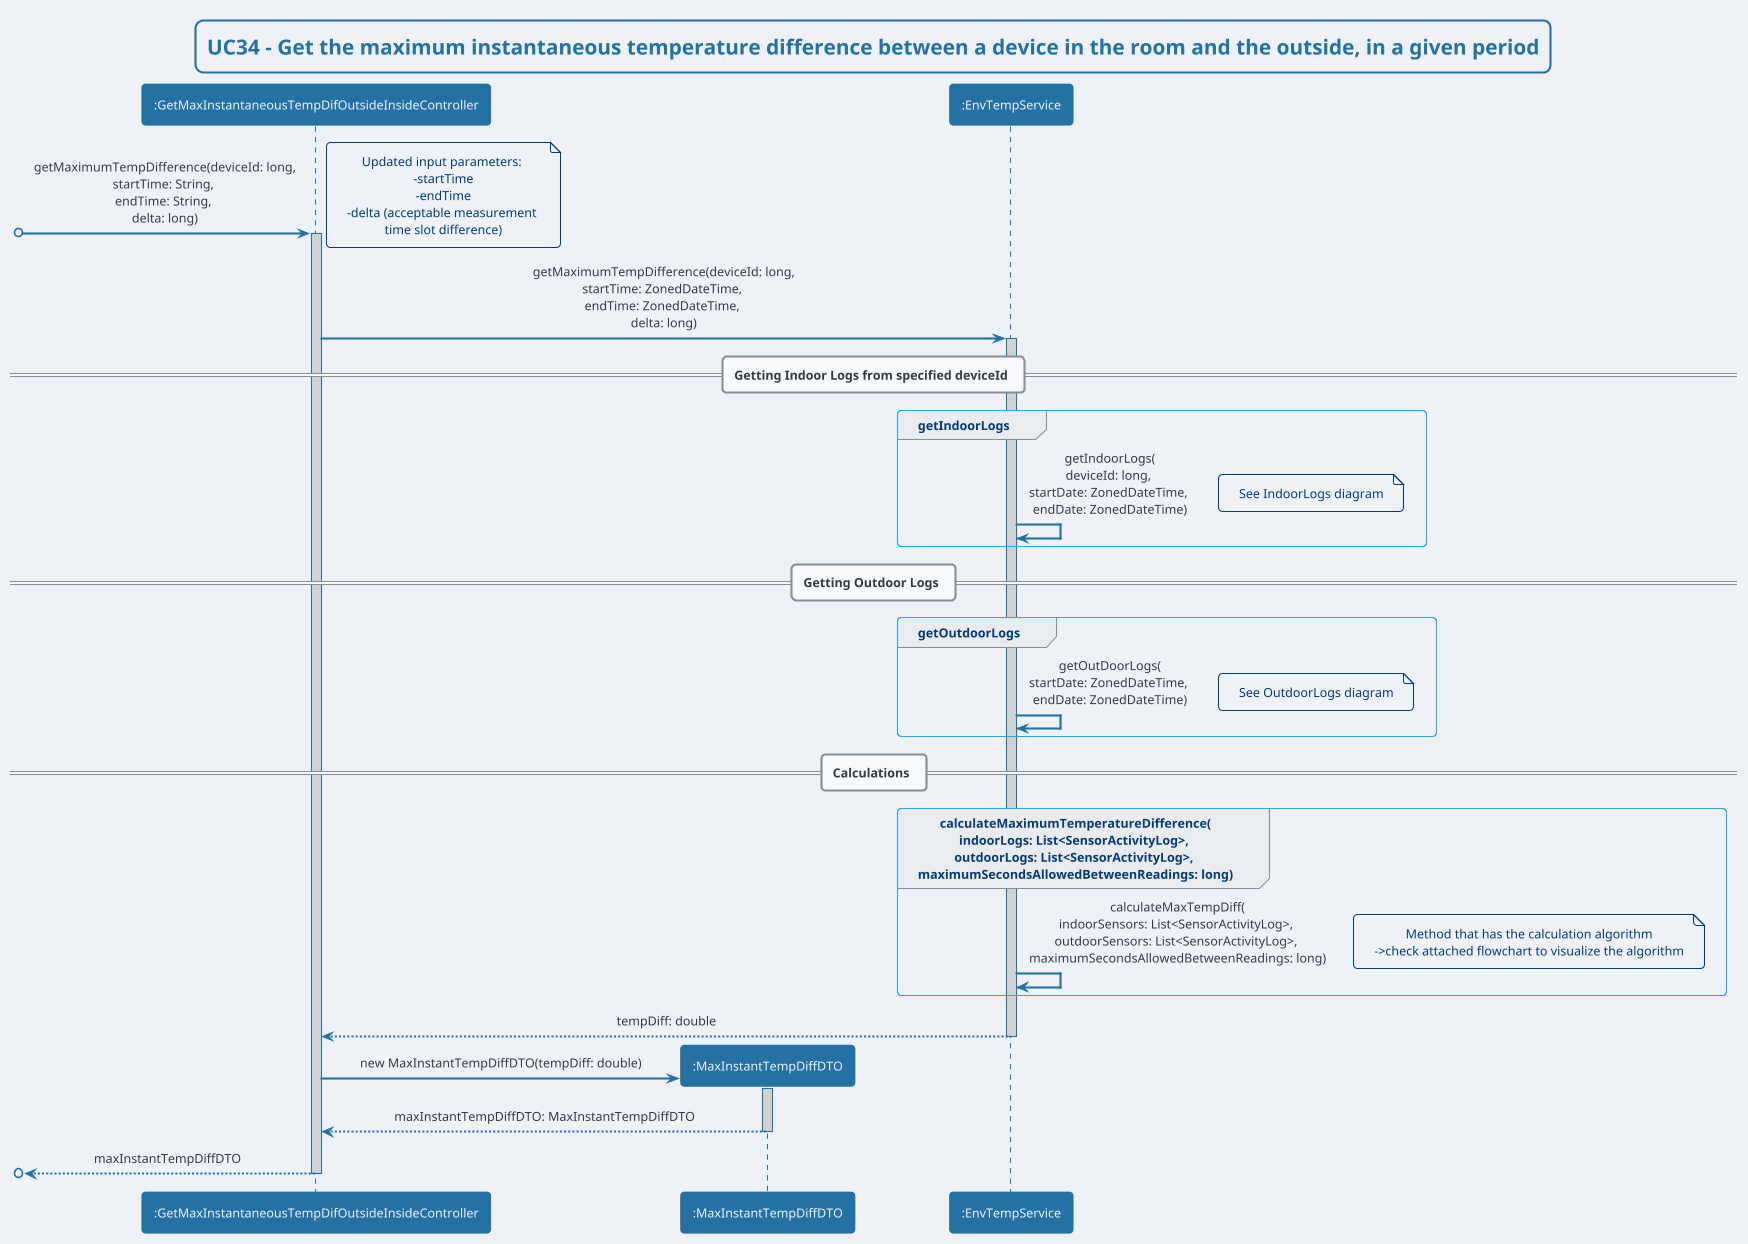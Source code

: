 @startuml
'https://plantuml.com/sequence-diagram
!theme cerulean-outline

skinparam backgroundColor #EEF2F7
skinparam titleBorderRoundCorner 15
skinparam titleBorderThickness 2
skinparam titleBorderColor #2471A3
skinparam titleFontColor #2471A3
skinparam sequenceArrowThickness 2
skinparam defaultTextAlignment center
skinparam sequenceParticipantBorderThickness 2
skinparam sequenceParticipantFontColor #EEF2F7
skinparam sequenceLifeLineBorderColor #2471A3
skinparam sequenceLifeLineBorderThickness 1.5
skinparam sequenceParticipantBackgroundColor #2471A3
skinparam sequenceParticipantBorderColor #2471A3
skinparam CollectionsBorderColor #000000
skinparam CollectionsBackgroundColor #2471A3
skinparam CollectionsFontColor #EEF2F7
skinparam ArrowColor #2471A3
skinparam ArrowThickness 2
skinparam sequenceLifeLineBackgroundColor #D0D3D4

title UC34 - Get the maximum instantaneous temperature difference between a device in the room and the outside, in a given period

participant ":GetMaxInstantaneousTempDifOutsideInsideController" as C
participant ":MaxInstantTempDiffDTO" as MaxInstantTempDiffDTO
participant ":EnvTempService" as EnvTempService

[o-> C : getMaximumTempDifference(deviceId: long,\nstartTime: String, \nendTime: String, \ndelta: long)
note right: Updated input parameters: \n-startTime\n-endTime\n-delta (acceptable measurement \ntime slot difference)
activate C
C -> EnvTempService: getMaximumTempDifference(deviceId: long,\nstartTime: ZonedDateTime, \nendTime: ZonedDateTime, \ndelta: long)
activate EnvTempService

'EnvTempService -> EnvTempService: isIndoorDevice(deviceId: DeviceId)
'EnvTempService -> EnvTempService: validateTimePeriod(timePeriodDTO: TimePeriodDTO)
== Getting Indoor Logs from specified deviceId ==
group getIndoorLogs
EnvTempService -> EnvTempService: getIndoorLogs(\ndeviceId: long, \nstartDate: ZonedDateTime, \nendDate: ZonedDateTime)
note right: See IndoorLogs diagram
end

== Getting Outdoor Logs ==
group getOutdoorLogs
EnvTempService -> EnvTempService: getOutDoorLogs(\nstartDate: ZonedDateTime, \nendDate: ZonedDateTime)
note right: See OutdoorLogs diagram
end
== Calculations ==

group calculateMaximumTemperatureDifference(\nindoorLogs: List<SensorActivityLog>, \noutdoorLogs: List<SensorActivityLog>, \nmaximumSecondsAllowedBetweenReadings: long)
EnvTempService -> EnvTempService: calculateMaxTempDiff(\nindoorSensors: List<SensorActivityLog>, \noutdoorSensors: List<SensorActivityLog>, \nmaximumSecondsAllowedBetweenReadings: long)
note right: Method that has the calculation algorithm\n->check attached flowchart to visualize the algorithm
end
EnvTempService --> C: tempDiff: double
deactivate EnvTempService

C -> MaxInstantTempDiffDTO**: new MaxInstantTempDiffDTO(tempDiff: double)
activate MaxInstantTempDiffDTO
MaxInstantTempDiffDTO --> C: maxInstantTempDiffDTO: MaxInstantTempDiffDTO
deactivate MaxInstantTempDiffDTO


[o<-- C : maxInstantTempDiffDTO
deactivate C


@enduml
